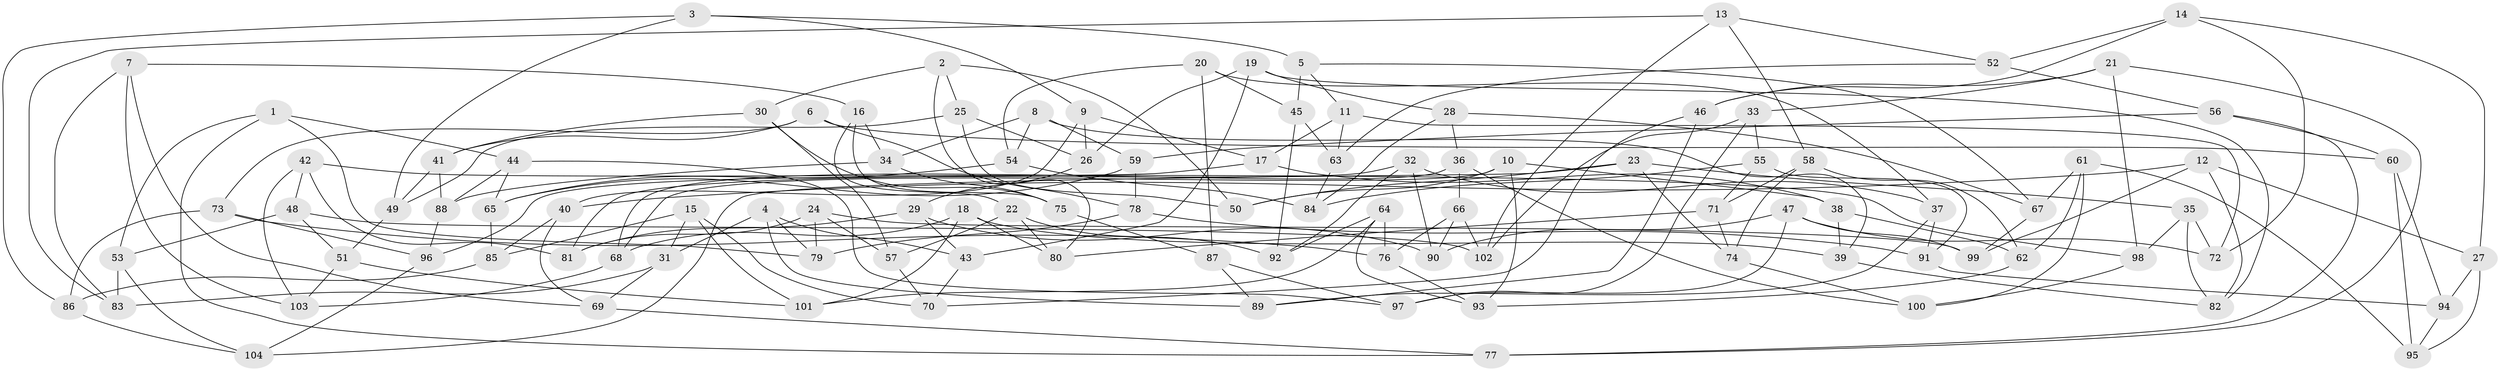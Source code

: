 // coarse degree distribution, {6: 0.6031746031746031, 4: 0.3333333333333333, 5: 0.047619047619047616, 3: 0.015873015873015872}
// Generated by graph-tools (version 1.1) at 2025/42/03/06/25 10:42:19]
// undirected, 104 vertices, 208 edges
graph export_dot {
graph [start="1"]
  node [color=gray90,style=filled];
  1;
  2;
  3;
  4;
  5;
  6;
  7;
  8;
  9;
  10;
  11;
  12;
  13;
  14;
  15;
  16;
  17;
  18;
  19;
  20;
  21;
  22;
  23;
  24;
  25;
  26;
  27;
  28;
  29;
  30;
  31;
  32;
  33;
  34;
  35;
  36;
  37;
  38;
  39;
  40;
  41;
  42;
  43;
  44;
  45;
  46;
  47;
  48;
  49;
  50;
  51;
  52;
  53;
  54;
  55;
  56;
  57;
  58;
  59;
  60;
  61;
  62;
  63;
  64;
  65;
  66;
  67;
  68;
  69;
  70;
  71;
  72;
  73;
  74;
  75;
  76;
  77;
  78;
  79;
  80;
  81;
  82;
  83;
  84;
  85;
  86;
  87;
  88;
  89;
  90;
  91;
  92;
  93;
  94;
  95;
  96;
  97;
  98;
  99;
  100;
  101;
  102;
  103;
  104;
  1 -- 79;
  1 -- 77;
  1 -- 53;
  1 -- 44;
  2 -- 30;
  2 -- 80;
  2 -- 50;
  2 -- 25;
  3 -- 5;
  3 -- 9;
  3 -- 49;
  3 -- 86;
  4 -- 43;
  4 -- 89;
  4 -- 79;
  4 -- 31;
  5 -- 11;
  5 -- 45;
  5 -- 67;
  6 -- 78;
  6 -- 41;
  6 -- 60;
  6 -- 73;
  7 -- 16;
  7 -- 83;
  7 -- 69;
  7 -- 103;
  8 -- 54;
  8 -- 39;
  8 -- 34;
  8 -- 59;
  9 -- 40;
  9 -- 17;
  9 -- 26;
  10 -- 68;
  10 -- 93;
  10 -- 50;
  10 -- 38;
  11 -- 17;
  11 -- 72;
  11 -- 63;
  12 -- 40;
  12 -- 99;
  12 -- 27;
  12 -- 82;
  13 -- 83;
  13 -- 102;
  13 -- 58;
  13 -- 52;
  14 -- 27;
  14 -- 72;
  14 -- 46;
  14 -- 52;
  15 -- 101;
  15 -- 31;
  15 -- 70;
  15 -- 85;
  16 -- 22;
  16 -- 34;
  16 -- 75;
  17 -- 81;
  17 -- 38;
  18 -- 80;
  18 -- 101;
  18 -- 68;
  18 -- 39;
  19 -- 28;
  19 -- 26;
  19 -- 43;
  19 -- 82;
  20 -- 87;
  20 -- 45;
  20 -- 37;
  20 -- 54;
  21 -- 33;
  21 -- 77;
  21 -- 98;
  21 -- 46;
  22 -- 80;
  22 -- 92;
  22 -- 57;
  23 -- 104;
  23 -- 50;
  23 -- 74;
  23 -- 35;
  24 -- 79;
  24 -- 57;
  24 -- 99;
  24 -- 81;
  25 -- 50;
  25 -- 49;
  25 -- 26;
  26 -- 29;
  27 -- 94;
  27 -- 95;
  28 -- 36;
  28 -- 84;
  28 -- 67;
  29 -- 43;
  29 -- 81;
  29 -- 90;
  30 -- 57;
  30 -- 75;
  30 -- 41;
  31 -- 69;
  31 -- 83;
  32 -- 96;
  32 -- 90;
  32 -- 92;
  32 -- 37;
  33 -- 55;
  33 -- 97;
  33 -- 102;
  34 -- 75;
  34 -- 88;
  35 -- 82;
  35 -- 72;
  35 -- 98;
  36 -- 68;
  36 -- 66;
  36 -- 100;
  37 -- 91;
  37 -- 89;
  38 -- 62;
  38 -- 39;
  39 -- 82;
  40 -- 69;
  40 -- 85;
  41 -- 49;
  41 -- 88;
  42 -- 103;
  42 -- 81;
  42 -- 98;
  42 -- 48;
  43 -- 70;
  44 -- 65;
  44 -- 97;
  44 -- 88;
  45 -- 92;
  45 -- 63;
  46 -- 70;
  46 -- 89;
  47 -- 90;
  47 -- 72;
  47 -- 97;
  47 -- 99;
  48 -- 53;
  48 -- 102;
  48 -- 51;
  49 -- 51;
  51 -- 103;
  51 -- 101;
  52 -- 63;
  52 -- 56;
  53 -- 83;
  53 -- 104;
  54 -- 65;
  54 -- 84;
  55 -- 71;
  55 -- 91;
  55 -- 84;
  56 -- 59;
  56 -- 60;
  56 -- 77;
  57 -- 70;
  58 -- 71;
  58 -- 74;
  58 -- 62;
  59 -- 78;
  59 -- 65;
  60 -- 95;
  60 -- 94;
  61 -- 67;
  61 -- 95;
  61 -- 100;
  61 -- 62;
  62 -- 93;
  63 -- 84;
  64 -- 92;
  64 -- 76;
  64 -- 93;
  64 -- 101;
  65 -- 85;
  66 -- 102;
  66 -- 76;
  66 -- 90;
  67 -- 99;
  68 -- 103;
  69 -- 77;
  71 -- 80;
  71 -- 74;
  73 -- 96;
  73 -- 76;
  73 -- 86;
  74 -- 100;
  75 -- 87;
  76 -- 93;
  78 -- 91;
  78 -- 79;
  85 -- 86;
  86 -- 104;
  87 -- 89;
  87 -- 97;
  88 -- 96;
  91 -- 94;
  94 -- 95;
  96 -- 104;
  98 -- 100;
}
